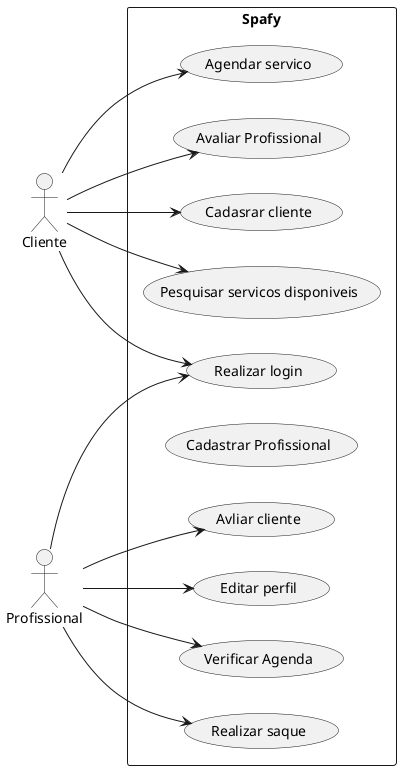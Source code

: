 @startuml
left to right direction

actor Cliente
actor Profissional
rectangle "Spafy"{
usecase "Realizar login" as UC1
usecase "Cadasrar cliente" as UC2
usecase "Pesquisar servicos disponiveis" as UC3
usecase "Agendar servico" as UC4
usecase "Avaliar Profissional" as UC5
usecase "Cadastrar Profissional" as UC6
usecase "Verificar Agenda" as UC7
usecase "Realizar saque" as UC8
usecase "Avliar cliente" as UC9
usecase "Editar perfil" as UC10
}
Cliente --> UC1
Cliente --> UC2
Cliente --> UC3
Cliente --> UC4
Cliente --> UC5

Profissional --> UC1
Profissional --> UC7
Profissional --> UC8
Profissional --> UC9
Profissional --> UC10
@enduml
